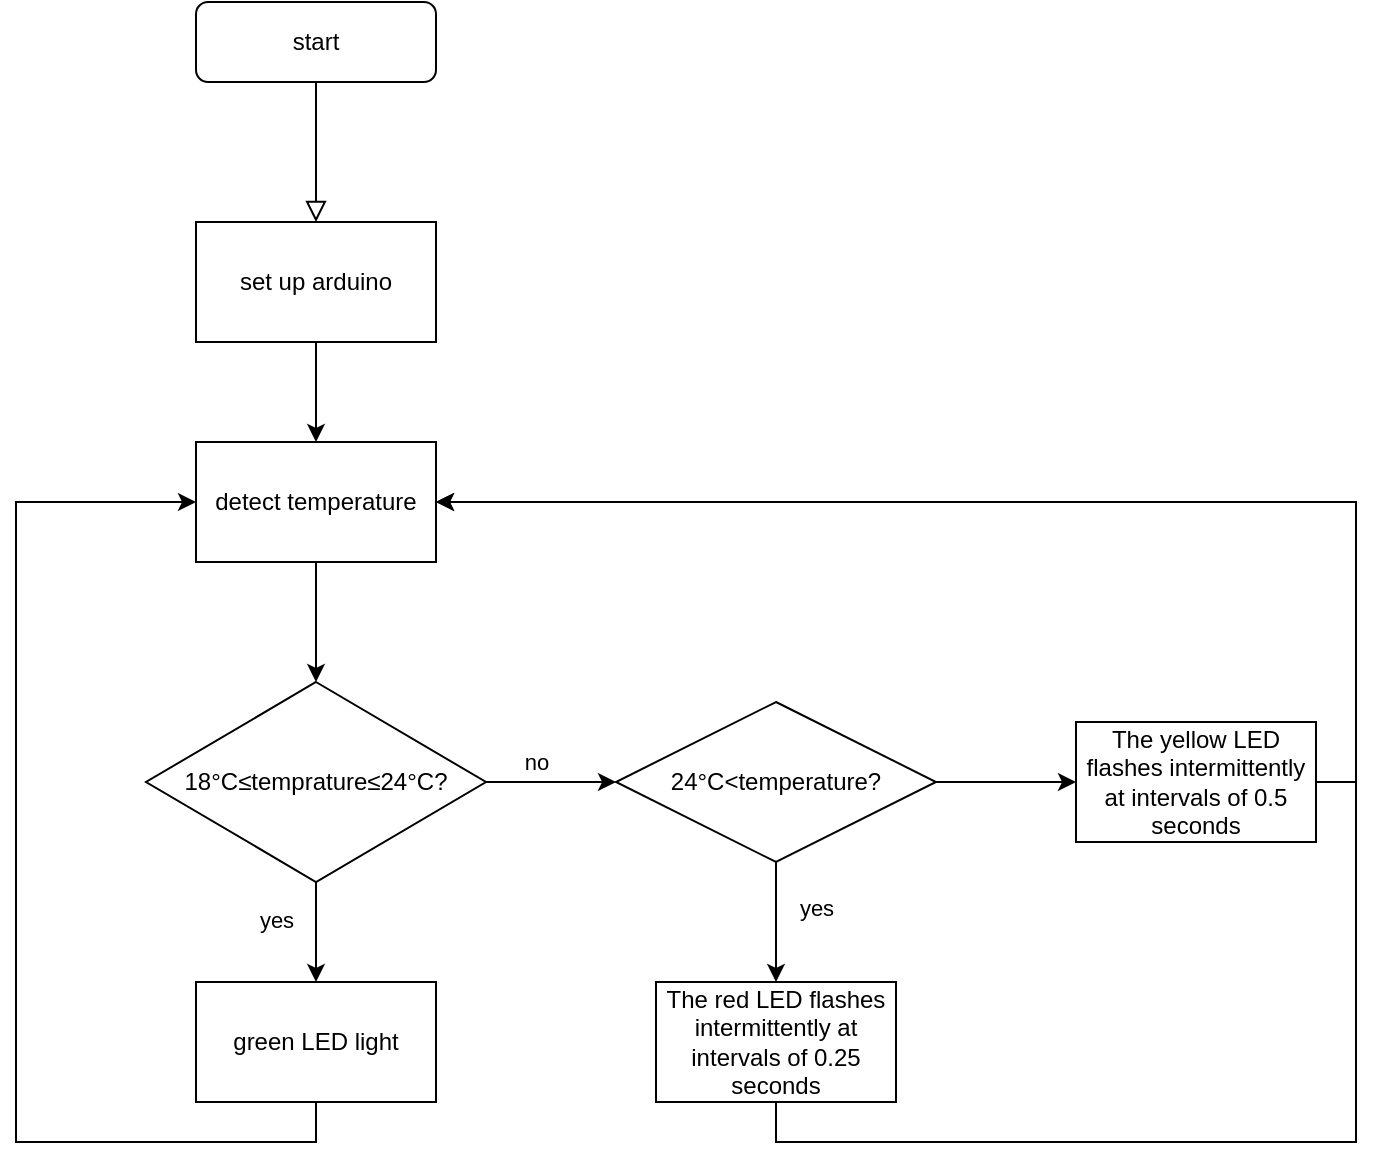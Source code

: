 <mxfile version="26.2.13">
  <diagram id="C5RBs43oDa-KdzZeNtuy" name="Page-1">
    <mxGraphModel dx="1036" dy="570" grid="1" gridSize="10" guides="1" tooltips="1" connect="1" arrows="1" fold="1" page="1" pageScale="1" pageWidth="827" pageHeight="1169" math="0" shadow="0">
      <root>
        <mxCell id="WIyWlLk6GJQsqaUBKTNV-0" />
        <mxCell id="WIyWlLk6GJQsqaUBKTNV-1" parent="WIyWlLk6GJQsqaUBKTNV-0" />
        <mxCell id="WIyWlLk6GJQsqaUBKTNV-2" value="" style="rounded=0;html=1;jettySize=auto;orthogonalLoop=1;fontSize=11;endArrow=block;endFill=0;endSize=8;strokeWidth=1;shadow=0;labelBackgroundColor=none;edgeStyle=orthogonalEdgeStyle;entryX=0.5;entryY=0;entryDx=0;entryDy=0;" parent="WIyWlLk6GJQsqaUBKTNV-1" source="WIyWlLk6GJQsqaUBKTNV-3" target="qOm57rsCKkdoiQt-sKiJ-0" edge="1">
          <mxGeometry relative="1" as="geometry">
            <mxPoint x="220" y="170" as="targetPoint" />
          </mxGeometry>
        </mxCell>
        <mxCell id="WIyWlLk6GJQsqaUBKTNV-3" value="start" style="rounded=1;whiteSpace=wrap;html=1;fontSize=12;glass=0;strokeWidth=1;shadow=0;" parent="WIyWlLk6GJQsqaUBKTNV-1" vertex="1">
          <mxGeometry x="160" y="80" width="120" height="40" as="geometry" />
        </mxCell>
        <mxCell id="qOm57rsCKkdoiQt-sKiJ-2" style="edgeStyle=orthogonalEdgeStyle;rounded=0;orthogonalLoop=1;jettySize=auto;html=1;exitX=0.5;exitY=1;exitDx=0;exitDy=0;entryX=0.5;entryY=0;entryDx=0;entryDy=0;" edge="1" parent="WIyWlLk6GJQsqaUBKTNV-1" source="qOm57rsCKkdoiQt-sKiJ-0" target="qOm57rsCKkdoiQt-sKiJ-1">
          <mxGeometry relative="1" as="geometry" />
        </mxCell>
        <mxCell id="qOm57rsCKkdoiQt-sKiJ-0" value="set up arduino" style="rounded=0;whiteSpace=wrap;html=1;" vertex="1" parent="WIyWlLk6GJQsqaUBKTNV-1">
          <mxGeometry x="160" y="190" width="120" height="60" as="geometry" />
        </mxCell>
        <mxCell id="qOm57rsCKkdoiQt-sKiJ-4" style="edgeStyle=orthogonalEdgeStyle;rounded=0;orthogonalLoop=1;jettySize=auto;html=1;exitX=0.5;exitY=1;exitDx=0;exitDy=0;entryX=0.5;entryY=0;entryDx=0;entryDy=0;" edge="1" parent="WIyWlLk6GJQsqaUBKTNV-1" source="qOm57rsCKkdoiQt-sKiJ-1" target="qOm57rsCKkdoiQt-sKiJ-5">
          <mxGeometry relative="1" as="geometry">
            <mxPoint x="220" y="410" as="targetPoint" />
          </mxGeometry>
        </mxCell>
        <mxCell id="qOm57rsCKkdoiQt-sKiJ-1" value="detect temperature" style="rounded=0;whiteSpace=wrap;html=1;" vertex="1" parent="WIyWlLk6GJQsqaUBKTNV-1">
          <mxGeometry x="160" y="300" width="120" height="60" as="geometry" />
        </mxCell>
        <mxCell id="qOm57rsCKkdoiQt-sKiJ-7" style="edgeStyle=orthogonalEdgeStyle;rounded=0;orthogonalLoop=1;jettySize=auto;html=1;exitX=0.5;exitY=1;exitDx=0;exitDy=0;" edge="1" parent="WIyWlLk6GJQsqaUBKTNV-1" source="qOm57rsCKkdoiQt-sKiJ-5" target="qOm57rsCKkdoiQt-sKiJ-6">
          <mxGeometry relative="1" as="geometry" />
        </mxCell>
        <mxCell id="qOm57rsCKkdoiQt-sKiJ-8" value="yes" style="edgeLabel;html=1;align=center;verticalAlign=middle;resizable=0;points=[];" vertex="1" connectable="0" parent="qOm57rsCKkdoiQt-sKiJ-7">
          <mxGeometry x="-0.264" relative="1" as="geometry">
            <mxPoint x="-20" as="offset" />
          </mxGeometry>
        </mxCell>
        <mxCell id="qOm57rsCKkdoiQt-sKiJ-10" style="edgeStyle=orthogonalEdgeStyle;rounded=0;orthogonalLoop=1;jettySize=auto;html=1;exitX=1;exitY=0.5;exitDx=0;exitDy=0;" edge="1" parent="WIyWlLk6GJQsqaUBKTNV-1" source="qOm57rsCKkdoiQt-sKiJ-5" target="qOm57rsCKkdoiQt-sKiJ-9">
          <mxGeometry relative="1" as="geometry" />
        </mxCell>
        <mxCell id="qOm57rsCKkdoiQt-sKiJ-16" value="no" style="edgeLabel;html=1;align=center;verticalAlign=middle;resizable=0;points=[];" vertex="1" connectable="0" parent="qOm57rsCKkdoiQt-sKiJ-10">
          <mxGeometry x="0.071" y="-2" relative="1" as="geometry">
            <mxPoint x="-10" y="-12" as="offset" />
          </mxGeometry>
        </mxCell>
        <mxCell id="qOm57rsCKkdoiQt-sKiJ-5" value="18°C≤temprature≤24°C?" style="rhombus;whiteSpace=wrap;html=1;" vertex="1" parent="WIyWlLk6GJQsqaUBKTNV-1">
          <mxGeometry x="135" y="420" width="170" height="100" as="geometry" />
        </mxCell>
        <mxCell id="qOm57rsCKkdoiQt-sKiJ-18" style="edgeStyle=orthogonalEdgeStyle;rounded=0;orthogonalLoop=1;jettySize=auto;html=1;exitX=0.5;exitY=1;exitDx=0;exitDy=0;entryX=0;entryY=0.5;entryDx=0;entryDy=0;" edge="1" parent="WIyWlLk6GJQsqaUBKTNV-1" source="qOm57rsCKkdoiQt-sKiJ-6" target="qOm57rsCKkdoiQt-sKiJ-1">
          <mxGeometry relative="1" as="geometry">
            <Array as="points">
              <mxPoint x="220" y="650" />
              <mxPoint x="70" y="650" />
              <mxPoint x="70" y="330" />
            </Array>
          </mxGeometry>
        </mxCell>
        <mxCell id="qOm57rsCKkdoiQt-sKiJ-6" value="green LED light" style="rounded=0;whiteSpace=wrap;html=1;" vertex="1" parent="WIyWlLk6GJQsqaUBKTNV-1">
          <mxGeometry x="160" y="570" width="120" height="60" as="geometry" />
        </mxCell>
        <mxCell id="qOm57rsCKkdoiQt-sKiJ-13" style="edgeStyle=orthogonalEdgeStyle;rounded=0;orthogonalLoop=1;jettySize=auto;html=1;exitX=0.5;exitY=1;exitDx=0;exitDy=0;entryX=0.5;entryY=0;entryDx=0;entryDy=0;" edge="1" parent="WIyWlLk6GJQsqaUBKTNV-1" source="qOm57rsCKkdoiQt-sKiJ-9" target="qOm57rsCKkdoiQt-sKiJ-11">
          <mxGeometry relative="1" as="geometry" />
        </mxCell>
        <mxCell id="qOm57rsCKkdoiQt-sKiJ-15" value="yes" style="edgeLabel;html=1;align=center;verticalAlign=middle;resizable=0;points=[];" vertex="1" connectable="0" parent="qOm57rsCKkdoiQt-sKiJ-13">
          <mxGeometry x="-0.253" y="3" relative="1" as="geometry">
            <mxPoint x="17" as="offset" />
          </mxGeometry>
        </mxCell>
        <mxCell id="qOm57rsCKkdoiQt-sKiJ-14" style="edgeStyle=orthogonalEdgeStyle;rounded=0;orthogonalLoop=1;jettySize=auto;html=1;exitX=1;exitY=0.5;exitDx=0;exitDy=0;entryX=0;entryY=0.5;entryDx=0;entryDy=0;" edge="1" parent="WIyWlLk6GJQsqaUBKTNV-1" source="qOm57rsCKkdoiQt-sKiJ-9" target="qOm57rsCKkdoiQt-sKiJ-12">
          <mxGeometry relative="1" as="geometry" />
        </mxCell>
        <mxCell id="qOm57rsCKkdoiQt-sKiJ-9" value="24°C&amp;lt;temperature?" style="rhombus;whiteSpace=wrap;html=1;" vertex="1" parent="WIyWlLk6GJQsqaUBKTNV-1">
          <mxGeometry x="370" y="430" width="160" height="80" as="geometry" />
        </mxCell>
        <mxCell id="qOm57rsCKkdoiQt-sKiJ-19" style="edgeStyle=orthogonalEdgeStyle;rounded=0;orthogonalLoop=1;jettySize=auto;html=1;exitX=0.5;exitY=1;exitDx=0;exitDy=0;entryX=1;entryY=0.5;entryDx=0;entryDy=0;" edge="1" parent="WIyWlLk6GJQsqaUBKTNV-1" source="qOm57rsCKkdoiQt-sKiJ-11" target="qOm57rsCKkdoiQt-sKiJ-1">
          <mxGeometry relative="1" as="geometry">
            <Array as="points">
              <mxPoint x="450" y="650" />
              <mxPoint x="740" y="650" />
              <mxPoint x="740" y="330" />
            </Array>
          </mxGeometry>
        </mxCell>
        <mxCell id="qOm57rsCKkdoiQt-sKiJ-11" value="The red LED flashes intermittently at intervals of 0.25 seconds" style="rounded=0;whiteSpace=wrap;html=1;" vertex="1" parent="WIyWlLk6GJQsqaUBKTNV-1">
          <mxGeometry x="390" y="570" width="120" height="60" as="geometry" />
        </mxCell>
        <mxCell id="qOm57rsCKkdoiQt-sKiJ-21" style="edgeStyle=orthogonalEdgeStyle;rounded=0;orthogonalLoop=1;jettySize=auto;html=1;exitX=1;exitY=0.5;exitDx=0;exitDy=0;entryX=1;entryY=0.5;entryDx=0;entryDy=0;" edge="1" parent="WIyWlLk6GJQsqaUBKTNV-1" source="qOm57rsCKkdoiQt-sKiJ-12" target="qOm57rsCKkdoiQt-sKiJ-1">
          <mxGeometry relative="1" as="geometry" />
        </mxCell>
        <mxCell id="qOm57rsCKkdoiQt-sKiJ-12" value="The yellow LED flashes intermittently at intervals of 0.5 seconds" style="rounded=0;whiteSpace=wrap;html=1;" vertex="1" parent="WIyWlLk6GJQsqaUBKTNV-1">
          <mxGeometry x="600" y="440" width="120" height="60" as="geometry" />
        </mxCell>
      </root>
    </mxGraphModel>
  </diagram>
</mxfile>

